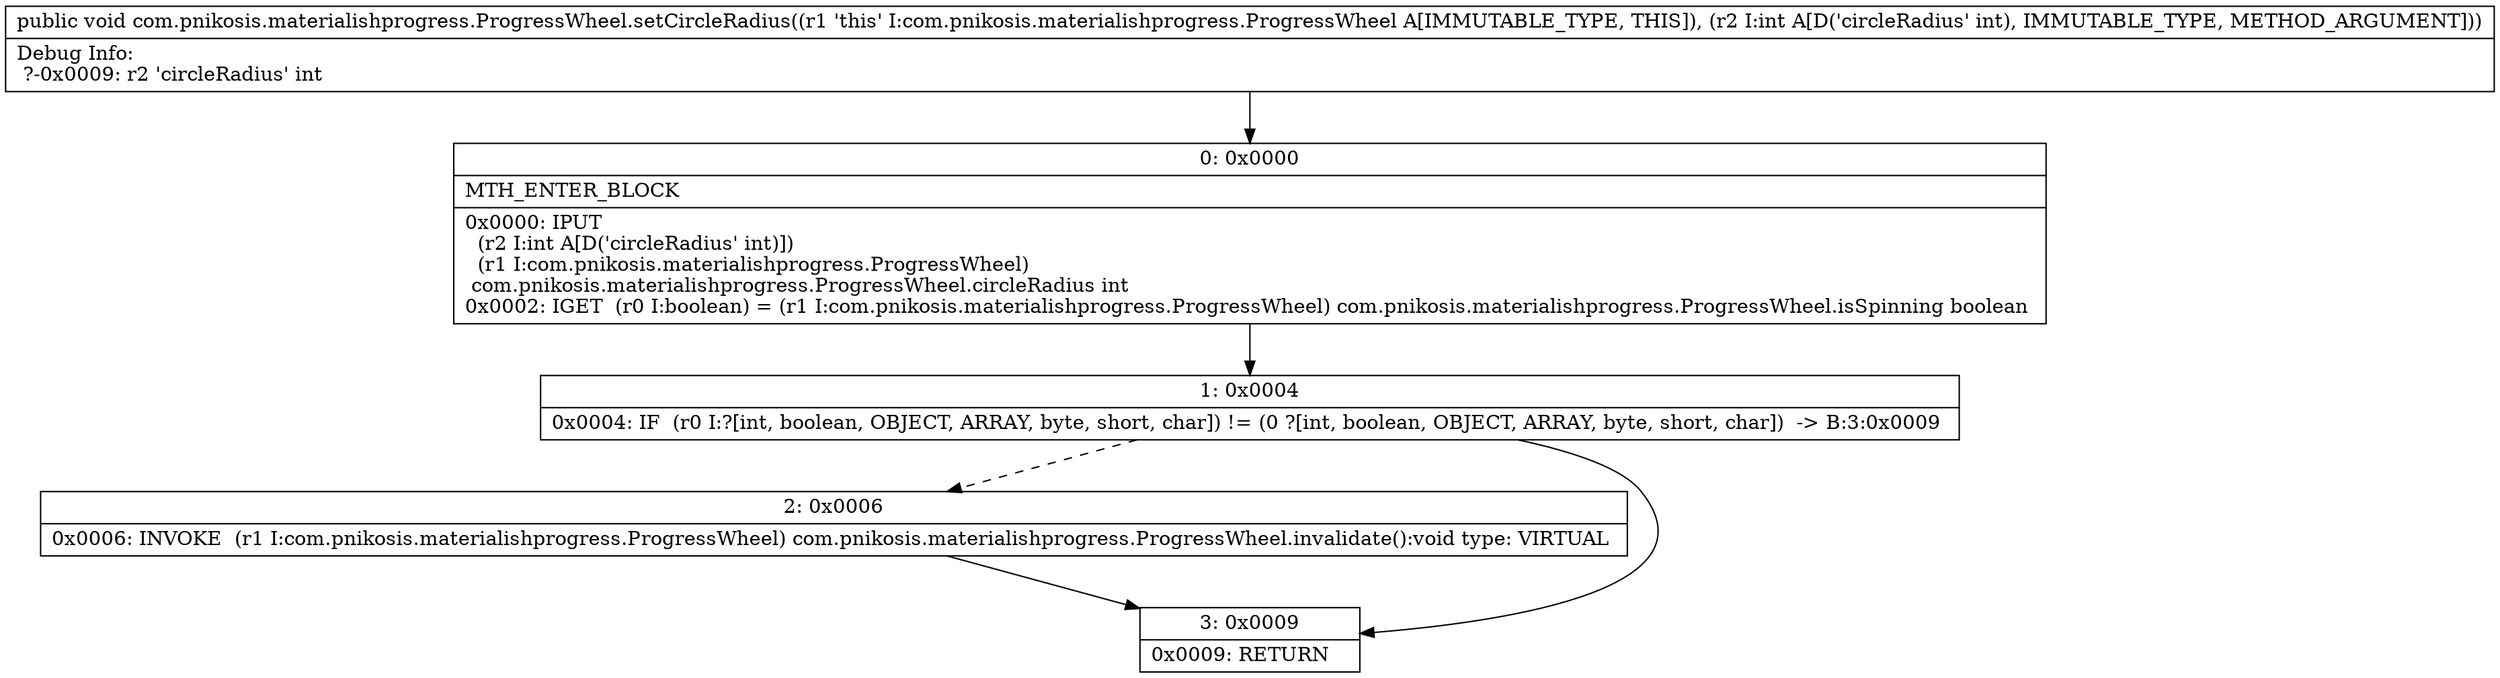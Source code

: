digraph "CFG forcom.pnikosis.materialishprogress.ProgressWheel.setCircleRadius(I)V" {
Node_0 [shape=record,label="{0\:\ 0x0000|MTH_ENTER_BLOCK\l|0x0000: IPUT  \l  (r2 I:int A[D('circleRadius' int)])\l  (r1 I:com.pnikosis.materialishprogress.ProgressWheel)\l com.pnikosis.materialishprogress.ProgressWheel.circleRadius int \l0x0002: IGET  (r0 I:boolean) = (r1 I:com.pnikosis.materialishprogress.ProgressWheel) com.pnikosis.materialishprogress.ProgressWheel.isSpinning boolean \l}"];
Node_1 [shape=record,label="{1\:\ 0x0004|0x0004: IF  (r0 I:?[int, boolean, OBJECT, ARRAY, byte, short, char]) != (0 ?[int, boolean, OBJECT, ARRAY, byte, short, char])  \-\> B:3:0x0009 \l}"];
Node_2 [shape=record,label="{2\:\ 0x0006|0x0006: INVOKE  (r1 I:com.pnikosis.materialishprogress.ProgressWheel) com.pnikosis.materialishprogress.ProgressWheel.invalidate():void type: VIRTUAL \l}"];
Node_3 [shape=record,label="{3\:\ 0x0009|0x0009: RETURN   \l}"];
MethodNode[shape=record,label="{public void com.pnikosis.materialishprogress.ProgressWheel.setCircleRadius((r1 'this' I:com.pnikosis.materialishprogress.ProgressWheel A[IMMUTABLE_TYPE, THIS]), (r2 I:int A[D('circleRadius' int), IMMUTABLE_TYPE, METHOD_ARGUMENT]))  | Debug Info:\l  ?\-0x0009: r2 'circleRadius' int\l}"];
MethodNode -> Node_0;
Node_0 -> Node_1;
Node_1 -> Node_2[style=dashed];
Node_1 -> Node_3;
Node_2 -> Node_3;
}

